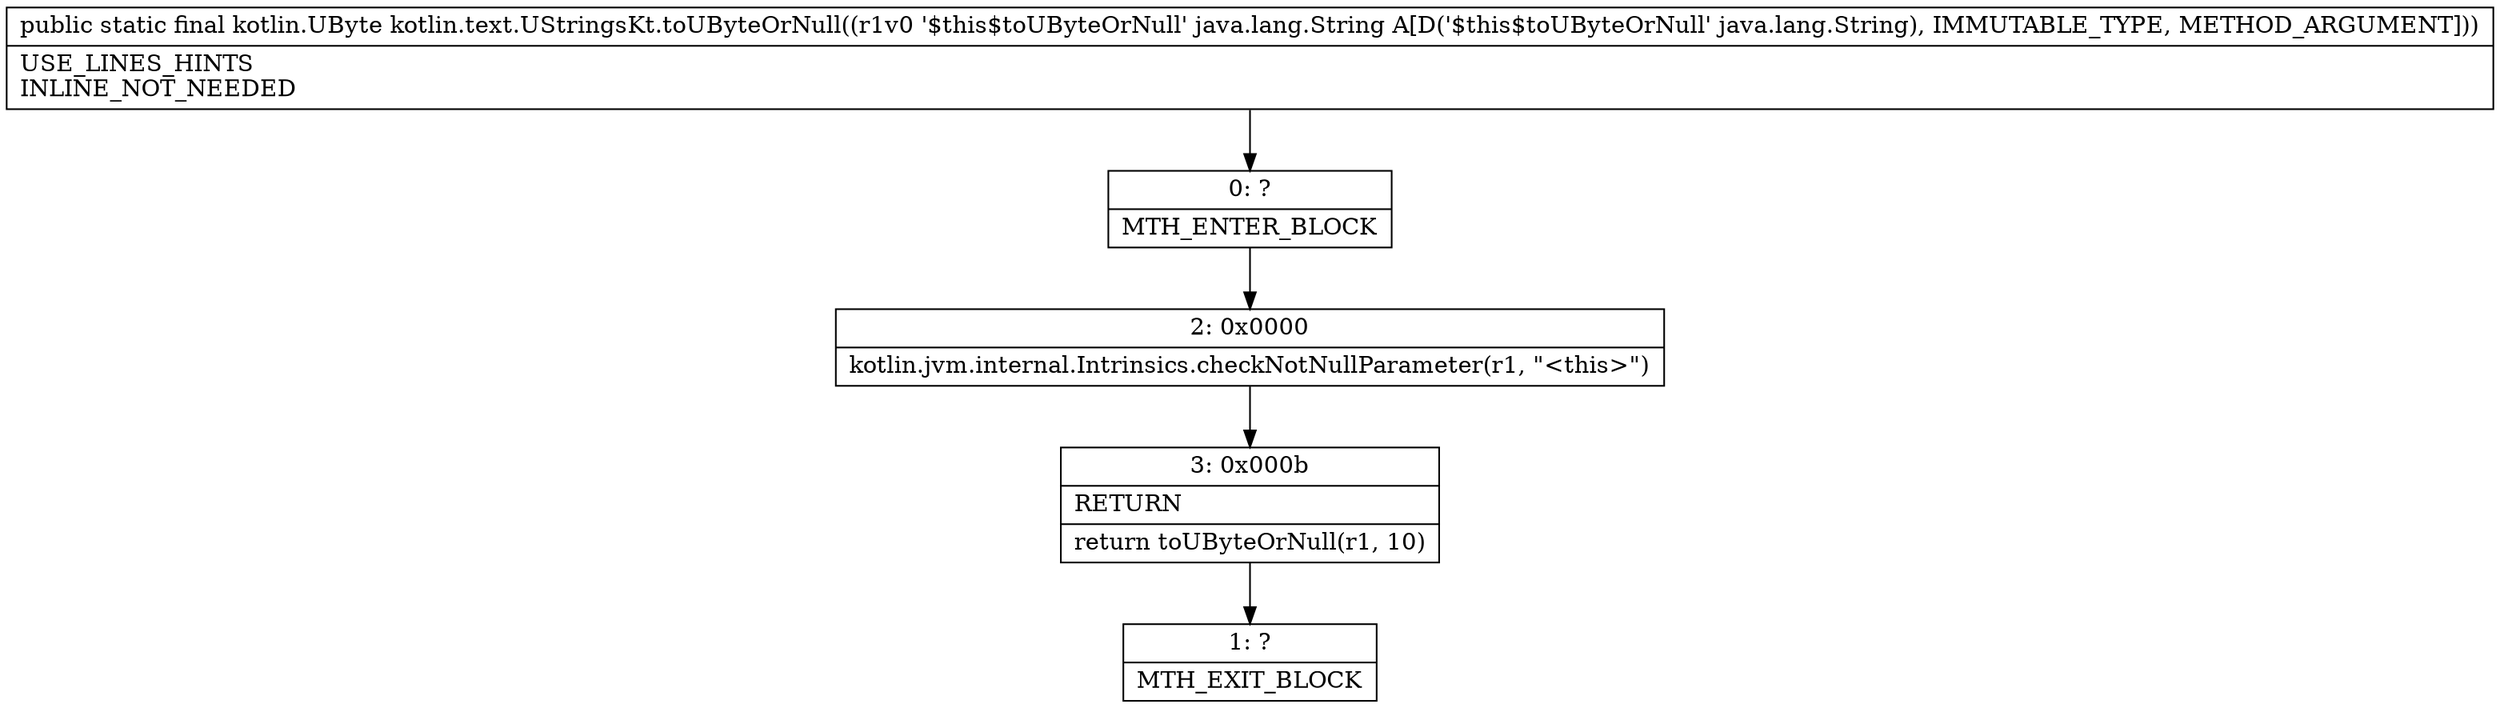digraph "CFG forkotlin.text.UStringsKt.toUByteOrNull(Ljava\/lang\/String;)Lkotlin\/UByte;" {
Node_0 [shape=record,label="{0\:\ ?|MTH_ENTER_BLOCK\l}"];
Node_2 [shape=record,label="{2\:\ 0x0000|kotlin.jvm.internal.Intrinsics.checkNotNullParameter(r1, \"\<this\>\")\l}"];
Node_3 [shape=record,label="{3\:\ 0x000b|RETURN\l|return toUByteOrNull(r1, 10)\l}"];
Node_1 [shape=record,label="{1\:\ ?|MTH_EXIT_BLOCK\l}"];
MethodNode[shape=record,label="{public static final kotlin.UByte kotlin.text.UStringsKt.toUByteOrNull((r1v0 '$this$toUByteOrNull' java.lang.String A[D('$this$toUByteOrNull' java.lang.String), IMMUTABLE_TYPE, METHOD_ARGUMENT]))  | USE_LINES_HINTS\lINLINE_NOT_NEEDED\l}"];
MethodNode -> Node_0;Node_0 -> Node_2;
Node_2 -> Node_3;
Node_3 -> Node_1;
}

